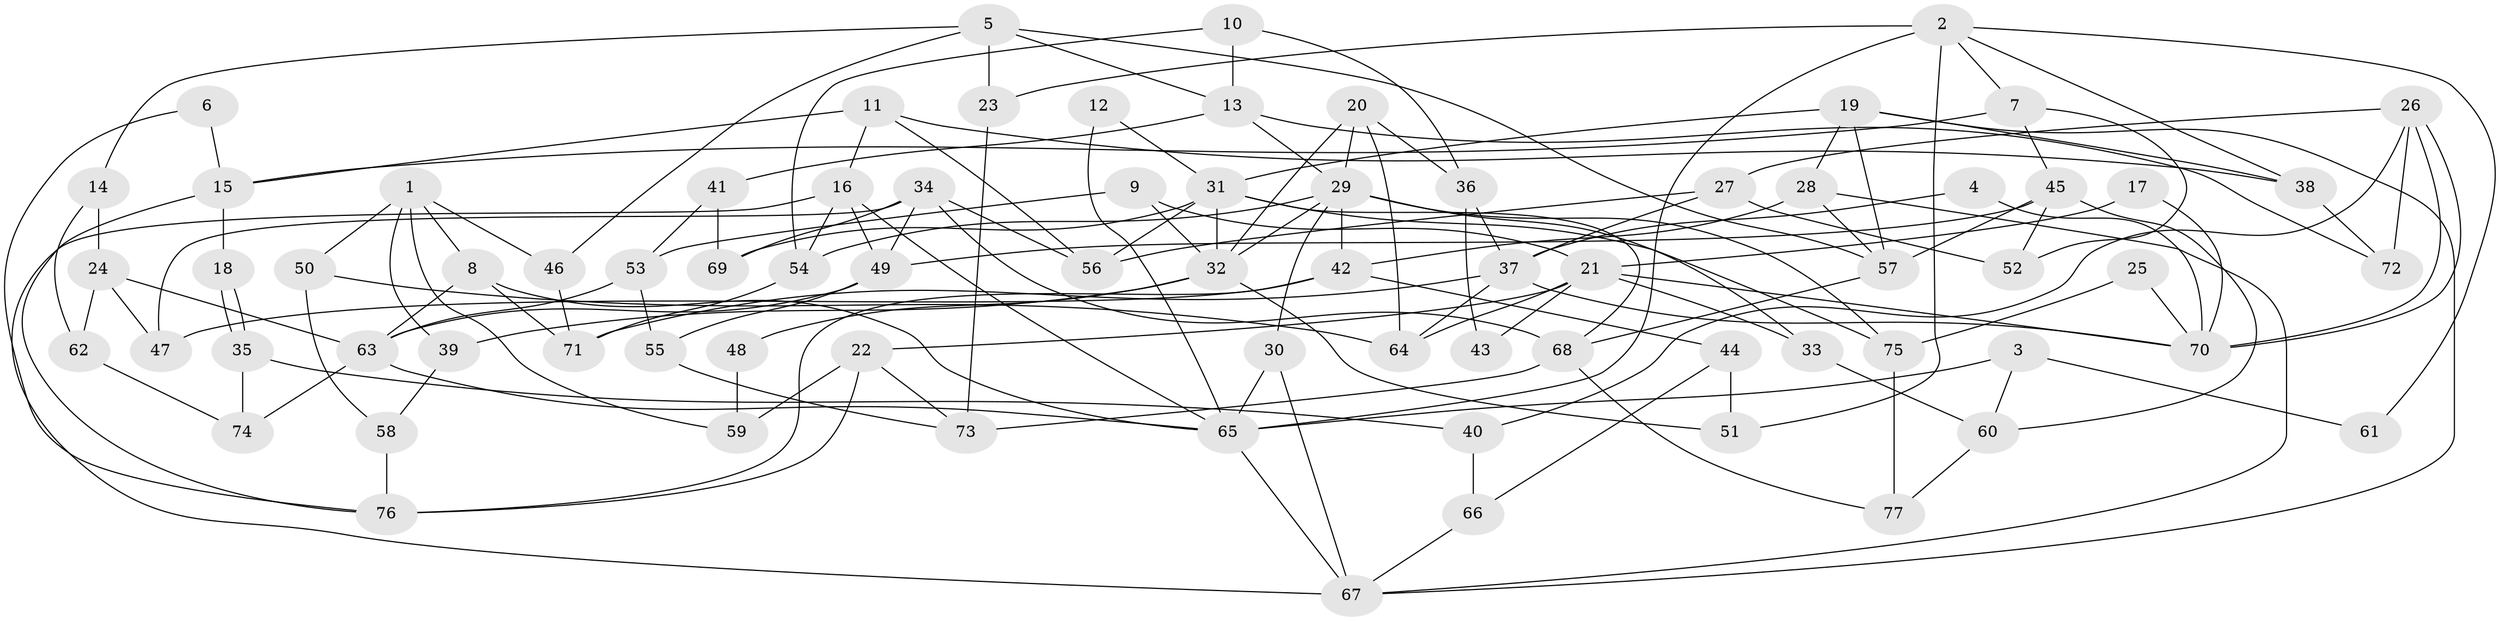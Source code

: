 // Generated by graph-tools (version 1.1) at 2025/02/03/09/25 03:02:03]
// undirected, 77 vertices, 154 edges
graph export_dot {
graph [start="1"]
  node [color=gray90,style=filled];
  1;
  2;
  3;
  4;
  5;
  6;
  7;
  8;
  9;
  10;
  11;
  12;
  13;
  14;
  15;
  16;
  17;
  18;
  19;
  20;
  21;
  22;
  23;
  24;
  25;
  26;
  27;
  28;
  29;
  30;
  31;
  32;
  33;
  34;
  35;
  36;
  37;
  38;
  39;
  40;
  41;
  42;
  43;
  44;
  45;
  46;
  47;
  48;
  49;
  50;
  51;
  52;
  53;
  54;
  55;
  56;
  57;
  58;
  59;
  60;
  61;
  62;
  63;
  64;
  65;
  66;
  67;
  68;
  69;
  70;
  71;
  72;
  73;
  74;
  75;
  76;
  77;
  1 -- 39;
  1 -- 8;
  1 -- 46;
  1 -- 50;
  1 -- 59;
  2 -- 51;
  2 -- 38;
  2 -- 7;
  2 -- 23;
  2 -- 61;
  2 -- 65;
  3 -- 65;
  3 -- 60;
  3 -- 61;
  4 -- 37;
  4 -- 70;
  5 -- 57;
  5 -- 46;
  5 -- 13;
  5 -- 14;
  5 -- 23;
  6 -- 15;
  6 -- 76;
  7 -- 45;
  7 -- 15;
  7 -- 52;
  8 -- 63;
  8 -- 65;
  8 -- 71;
  9 -- 53;
  9 -- 32;
  9 -- 21;
  10 -- 13;
  10 -- 36;
  10 -- 54;
  11 -- 38;
  11 -- 16;
  11 -- 15;
  11 -- 56;
  12 -- 31;
  12 -- 65;
  13 -- 29;
  13 -- 41;
  13 -- 72;
  14 -- 24;
  14 -- 62;
  15 -- 18;
  15 -- 76;
  16 -- 65;
  16 -- 67;
  16 -- 49;
  16 -- 54;
  17 -- 21;
  17 -- 70;
  18 -- 35;
  18 -- 35;
  19 -- 57;
  19 -- 31;
  19 -- 28;
  19 -- 38;
  19 -- 67;
  20 -- 29;
  20 -- 32;
  20 -- 36;
  20 -- 64;
  21 -- 70;
  21 -- 22;
  21 -- 33;
  21 -- 43;
  21 -- 64;
  22 -- 76;
  22 -- 59;
  22 -- 73;
  23 -- 73;
  24 -- 63;
  24 -- 47;
  24 -- 62;
  25 -- 70;
  25 -- 75;
  26 -- 27;
  26 -- 70;
  26 -- 70;
  26 -- 40;
  26 -- 72;
  27 -- 37;
  27 -- 52;
  27 -- 56;
  28 -- 67;
  28 -- 42;
  28 -- 57;
  29 -- 75;
  29 -- 54;
  29 -- 30;
  29 -- 32;
  29 -- 33;
  29 -- 42;
  30 -- 65;
  30 -- 67;
  31 -- 68;
  31 -- 56;
  31 -- 32;
  31 -- 69;
  31 -- 75;
  32 -- 39;
  32 -- 48;
  32 -- 51;
  33 -- 60;
  34 -- 49;
  34 -- 56;
  34 -- 47;
  34 -- 68;
  34 -- 69;
  35 -- 74;
  35 -- 40;
  36 -- 37;
  36 -- 43;
  37 -- 64;
  37 -- 71;
  37 -- 70;
  38 -- 72;
  39 -- 58;
  40 -- 66;
  41 -- 69;
  41 -- 53;
  42 -- 44;
  42 -- 47;
  42 -- 76;
  44 -- 66;
  44 -- 51;
  45 -- 49;
  45 -- 57;
  45 -- 52;
  45 -- 60;
  46 -- 71;
  48 -- 59;
  49 -- 55;
  49 -- 63;
  50 -- 64;
  50 -- 58;
  53 -- 63;
  53 -- 55;
  54 -- 71;
  55 -- 73;
  57 -- 68;
  58 -- 76;
  60 -- 77;
  62 -- 74;
  63 -- 65;
  63 -- 74;
  65 -- 67;
  66 -- 67;
  68 -- 73;
  68 -- 77;
  75 -- 77;
}
